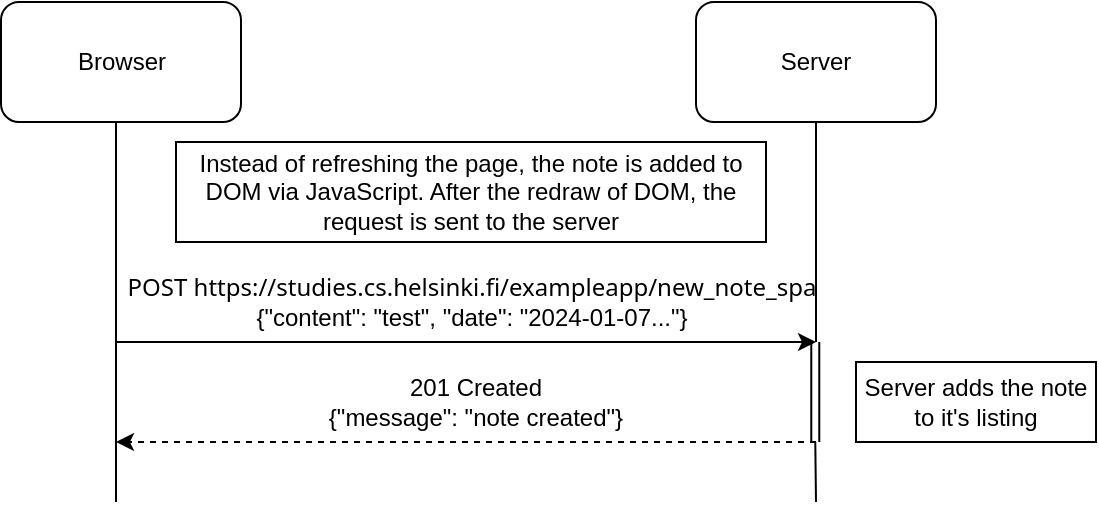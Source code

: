 <mxfile version="20.7.4" type="device"><diagram name="Page-1" id="13e1069c-82ec-6db2-03f1-153e76fe0fe0"><mxGraphModel dx="1024" dy="684" grid="1" gridSize="10" guides="1" tooltips="1" connect="1" arrows="1" fold="1" page="1" pageScale="1" pageWidth="1100" pageHeight="850" background="none" math="0" shadow="0"><root><mxCell id="0"/><mxCell id="1" parent="0"/><mxCell id="LhviwhVChK0SpdbWNrmu-4" style="edgeStyle=orthogonalEdgeStyle;rounded=0;orthogonalLoop=1;jettySize=auto;html=1;exitX=0.5;exitY=1;exitDx=0;exitDy=0;endArrow=none;endFill=0;" edge="1" parent="1" source="LhviwhVChK0SpdbWNrmu-1"><mxGeometry relative="1" as="geometry"><mxPoint x="280" y="320" as="targetPoint"/><Array as="points"><mxPoint x="280" y="200"/><mxPoint x="280" y="200"/></Array></mxGeometry></mxCell><mxCell id="LhviwhVChK0SpdbWNrmu-1" value="Browser" style="rounded=1;whiteSpace=wrap;html=1;" vertex="1" parent="1"><mxGeometry x="222.5" y="70" width="120" height="60" as="geometry"/></mxCell><mxCell id="LhviwhVChK0SpdbWNrmu-5" style="edgeStyle=orthogonalEdgeStyle;rounded=0;orthogonalLoop=1;jettySize=auto;html=1;exitX=0.5;exitY=1;exitDx=0;exitDy=0;endArrow=none;endFill=0;" edge="1" parent="1" source="LhviwhVChK0SpdbWNrmu-2"><mxGeometry relative="1" as="geometry"><mxPoint x="630" y="240" as="targetPoint"/></mxGeometry></mxCell><mxCell id="LhviwhVChK0SpdbWNrmu-2" value="Server" style="rounded=1;whiteSpace=wrap;html=1;" vertex="1" parent="1"><mxGeometry x="570" y="70" width="120" height="60" as="geometry"/></mxCell><mxCell id="LhviwhVChK0SpdbWNrmu-7" value="" style="endArrow=classic;html=1;rounded=0;" edge="1" parent="1"><mxGeometry width="50" height="50" relative="1" as="geometry"><mxPoint x="280" y="240" as="sourcePoint"/><mxPoint x="630" y="240" as="targetPoint"/></mxGeometry></mxCell><mxCell id="LhviwhVChK0SpdbWNrmu-10" value="&lt;span style=&quot;font-family: &amp;quot;Segoe UI&amp;quot;, tahoma, sans-serif; text-align: start;&quot;&gt;POST&amp;nbsp;&lt;/span&gt;&lt;span style=&quot;text-align: start; background-color: initial;&quot;&gt;&lt;font face=&quot;Segoe UI, tahoma, sans-serif&quot;&gt;https://studies.cs.helsinki.fi/exampleapp/new_note_spa&lt;br&gt;&lt;/font&gt;{&quot;content&quot;: &quot;test&quot;, &quot;date&quot;: &quot;2024-01-07...&quot;}&lt;br&gt;&lt;/span&gt;&lt;div style=&quot;display: flex; line-height: 20px; padding-left: 8px; gap: 12px; user-select: text; color: rgb(227, 227, 227); font-family: &amp;quot;Segoe UI&amp;quot;, tahoma, sans-serif; text-align: start; background-color: rgb(40, 40, 40);&quot; class=&quot;row&quot;&gt;&lt;/div&gt;" style="text;html=1;strokeColor=none;fillColor=none;align=center;verticalAlign=middle;whiteSpace=wrap;rounded=0;" vertex="1" parent="1"><mxGeometry x="302.5" y="210" width="310" height="20" as="geometry"/></mxCell><mxCell id="LhviwhVChK0SpdbWNrmu-12" value="" style="shape=link;html=1;rounded=0;fontColor=#000000;endArrow=none;endFill=0;" edge="1" parent="1"><mxGeometry width="100" relative="1" as="geometry"><mxPoint x="629.64" y="240" as="sourcePoint"/><mxPoint x="629.64" y="290" as="targetPoint"/></mxGeometry></mxCell><mxCell id="LhviwhVChK0SpdbWNrmu-13" value="" style="endArrow=classic;html=1;rounded=0;fontColor=#000000;dashed=1;" edge="1" parent="1"><mxGeometry width="50" height="50" relative="1" as="geometry"><mxPoint x="630" y="290" as="sourcePoint"/><mxPoint x="280" y="290" as="targetPoint"/></mxGeometry></mxCell><mxCell id="LhviwhVChK0SpdbWNrmu-14" value="201 Created&lt;br&gt;{&quot;message&quot;: &quot;note created&quot;}" style="text;html=1;strokeColor=none;fillColor=none;align=center;verticalAlign=middle;whiteSpace=wrap;rounded=0;labelBackgroundColor=none;fontColor=#000000;" vertex="1" parent="1"><mxGeometry x="345" y="250" width="230" height="40" as="geometry"/></mxCell><mxCell id="LhviwhVChK0SpdbWNrmu-51" value="Server adds the note to it's listing" style="rounded=0;whiteSpace=wrap;html=1;labelBackgroundColor=none;fontColor=#000000;" vertex="1" parent="1"><mxGeometry x="650" y="250" width="120" height="40" as="geometry"/></mxCell><mxCell id="LhviwhVChK0SpdbWNrmu-52" value="Instead of refreshing the page, the note is added to DOM via JavaScript. After the redraw of DOM, the request is sent to the server" style="rounded=0;whiteSpace=wrap;html=1;labelBackgroundColor=none;fontColor=#000000;" vertex="1" parent="1"><mxGeometry x="310" y="140" width="295" height="50" as="geometry"/></mxCell><mxCell id="LhviwhVChK0SpdbWNrmu-53" style="edgeStyle=orthogonalEdgeStyle;rounded=0;orthogonalLoop=1;jettySize=auto;html=1;exitX=0.5;exitY=1;exitDx=0;exitDy=0;endArrow=none;endFill=0;" edge="1" parent="1"><mxGeometry relative="1" as="geometry"><mxPoint x="630" y="320" as="targetPoint"/><mxPoint x="629.64" y="290" as="sourcePoint"/></mxGeometry></mxCell></root></mxGraphModel></diagram></mxfile>